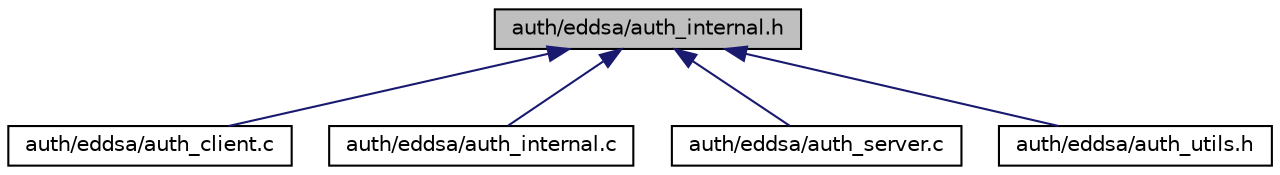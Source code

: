 digraph "auth/eddsa/auth_internal.h"
{
  edge [fontname="Helvetica",fontsize="10",labelfontname="Helvetica",labelfontsize="10"];
  node [fontname="Helvetica",fontsize="10",shape=record];
  Node18 [label="auth/eddsa/auth_internal.h",height=0.2,width=0.4,color="black", fillcolor="grey75", style="filled", fontcolor="black"];
  Node18 -> Node19 [dir="back",color="midnightblue",fontsize="10",style="solid",fontname="Helvetica"];
  Node19 [label="auth/eddsa/auth_client.c",height=0.2,width=0.4,color="black", fillcolor="white", style="filled",URL="$eddsa_2auth__client_8c.html"];
  Node18 -> Node20 [dir="back",color="midnightblue",fontsize="10",style="solid",fontname="Helvetica"];
  Node20 [label="auth/eddsa/auth_internal.c",height=0.2,width=0.4,color="black", fillcolor="white", style="filled",URL="$auth__internal_8c.html"];
  Node18 -> Node21 [dir="back",color="midnightblue",fontsize="10",style="solid",fontname="Helvetica"];
  Node21 [label="auth/eddsa/auth_server.c",height=0.2,width=0.4,color="black", fillcolor="white", style="filled",URL="$eddsa_2auth__server_8c.html"];
  Node18 -> Node22 [dir="back",color="midnightblue",fontsize="10",style="solid",fontname="Helvetica"];
  Node22 [label="auth/eddsa/auth_utils.h",height=0.2,width=0.4,color="black", fillcolor="white", style="filled",URL="$eddsa_2auth__utils_8h.html"];
}
